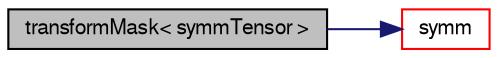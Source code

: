 digraph "transformMask&lt; symmTensor &gt;"
{
  bgcolor="transparent";
  edge [fontname="FreeSans",fontsize="10",labelfontname="FreeSans",labelfontsize="10"];
  node [fontname="FreeSans",fontsize="10",shape=record];
  rankdir="LR";
  Node1 [label="transformMask\< symmTensor \>",height=0.2,width=0.4,color="black", fillcolor="grey75", style="filled" fontcolor="black"];
  Node1 -> Node2 [color="midnightblue",fontsize="10",style="solid",fontname="FreeSans"];
  Node2 [label="symm",height=0.2,width=0.4,color="red",URL="$a10237.html#a112755faabb5ff081d7a25a936a1d3c4"];
}
